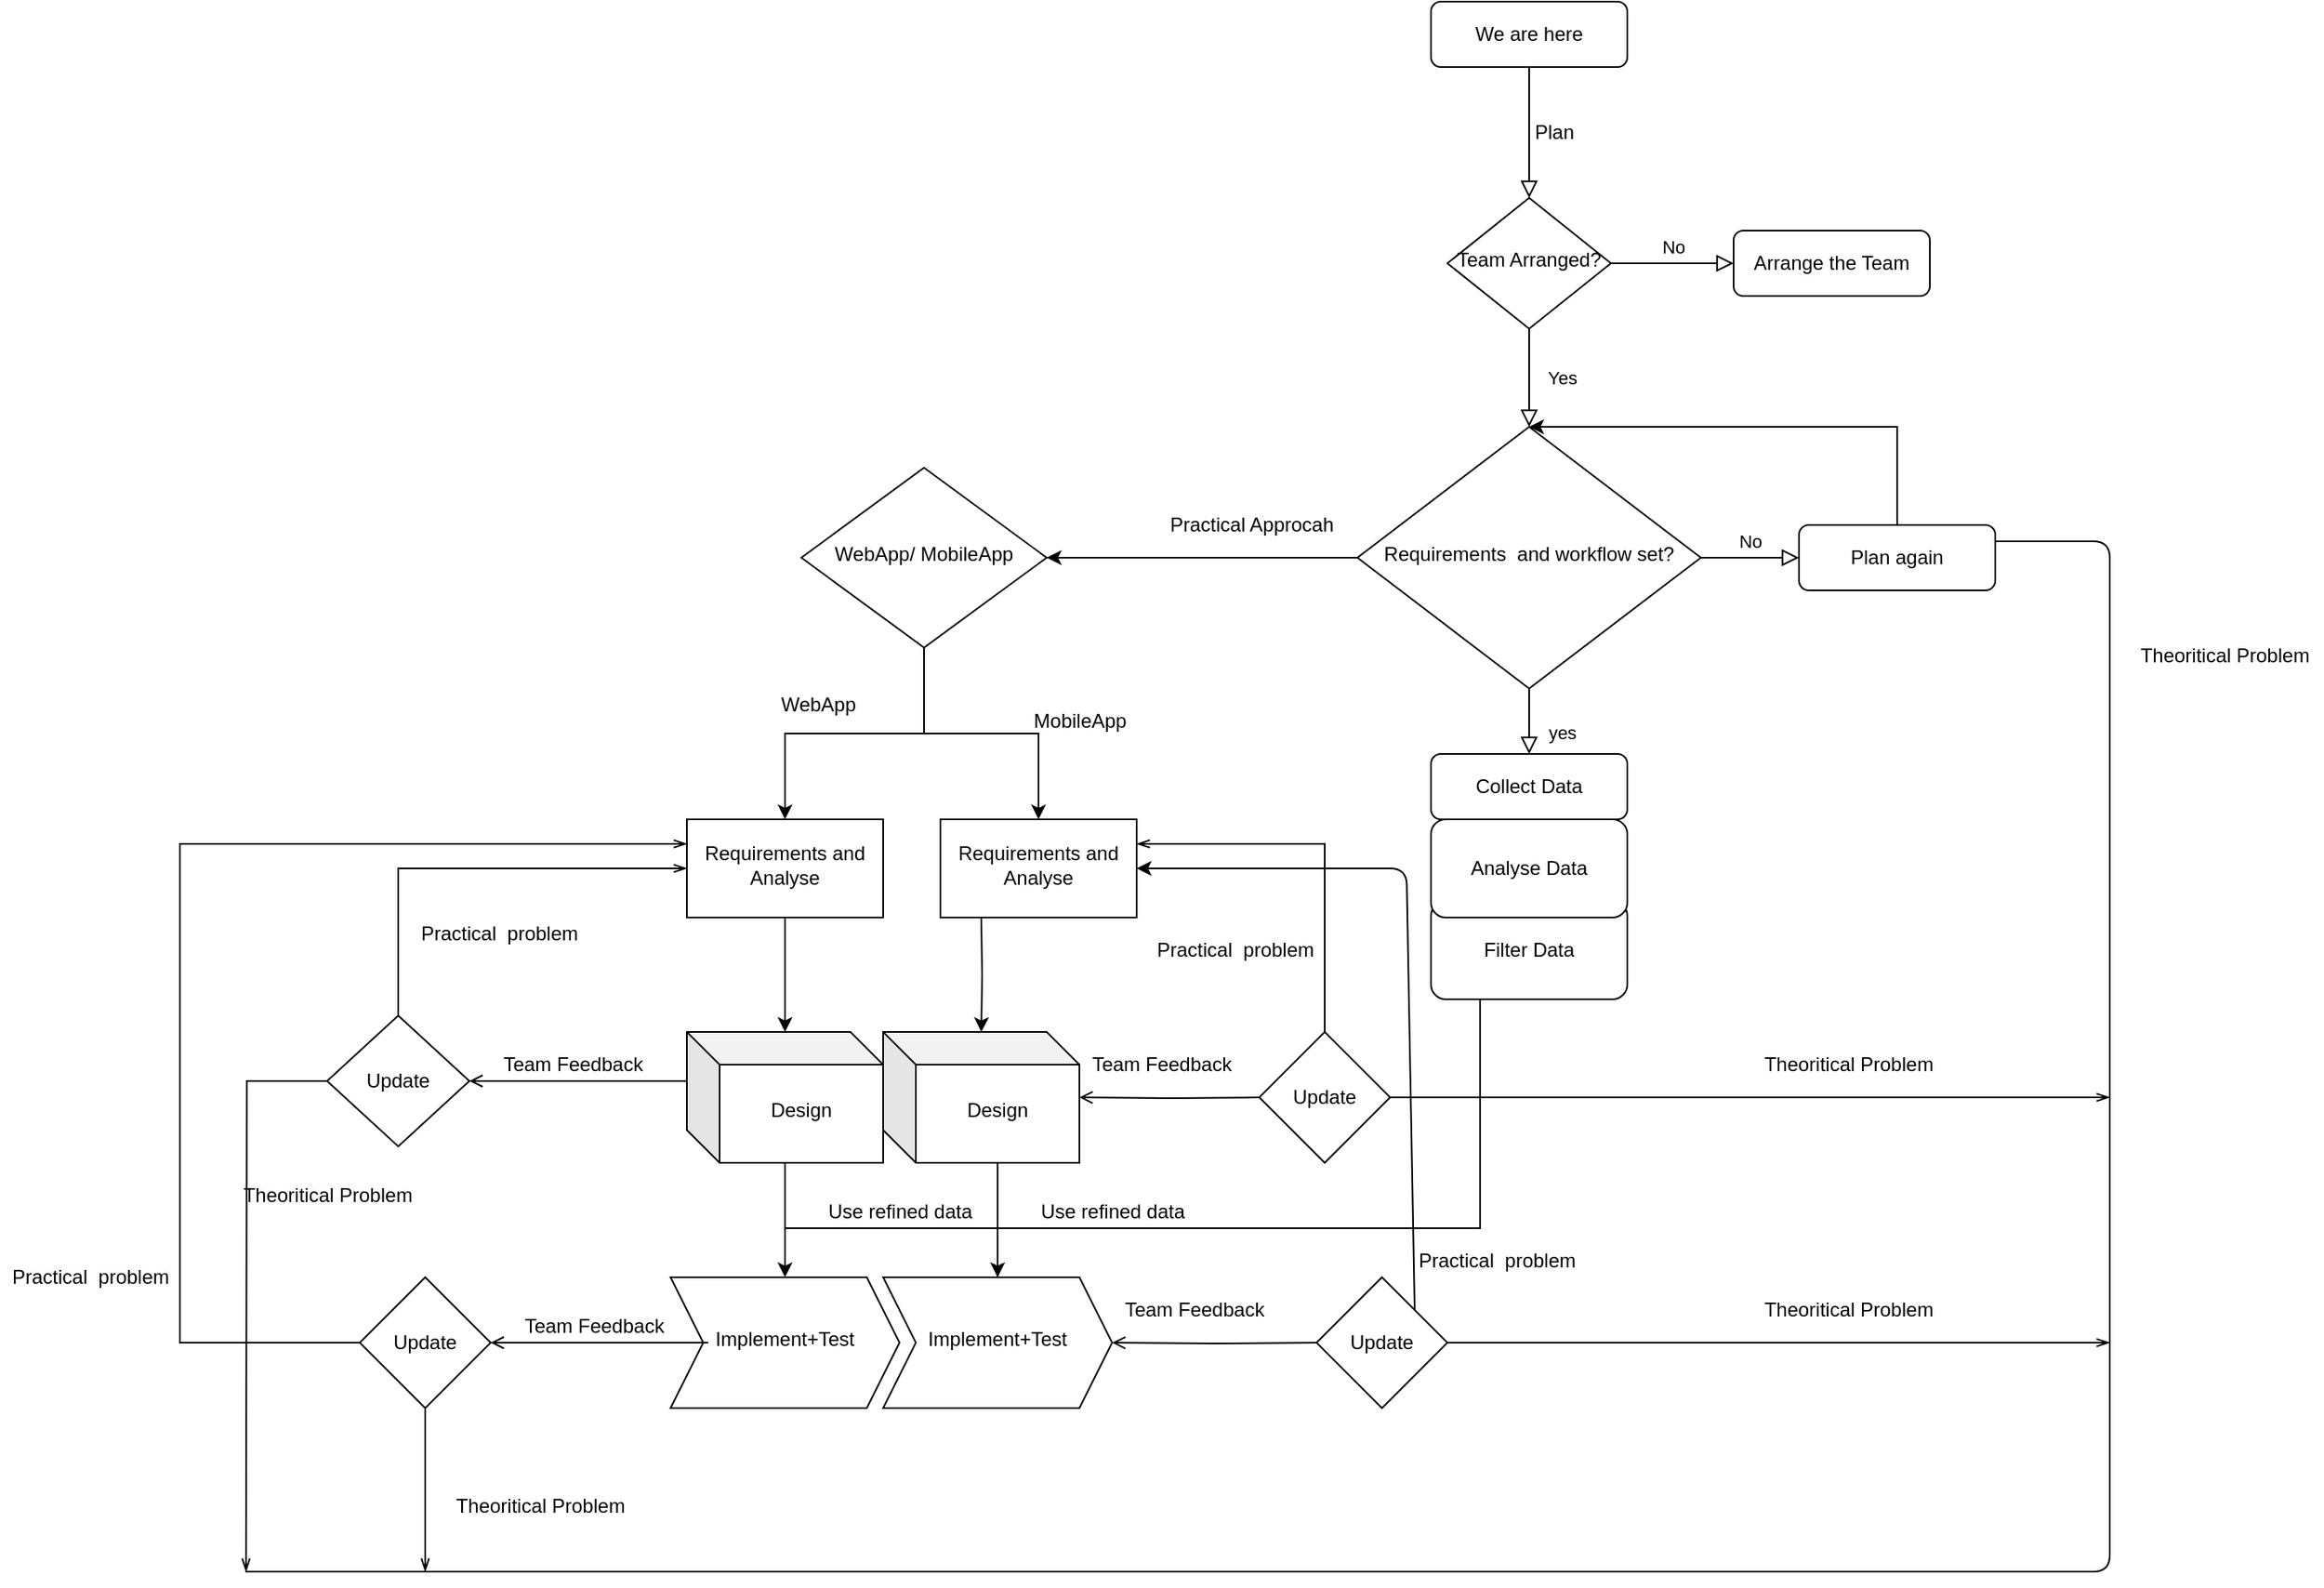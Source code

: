 <mxfile version="13.7.3" type="device"><diagram id="C5RBs43oDa-KdzZeNtuy" name="Page-1"><mxGraphModel dx="2286" dy="881" grid="1" gridSize="10" guides="1" tooltips="1" connect="1" arrows="1" fold="1" page="1" pageScale="1" pageWidth="827" pageHeight="1169" math="0" shadow="0"><root><mxCell id="WIyWlLk6GJQsqaUBKTNV-0"/><mxCell id="WIyWlLk6GJQsqaUBKTNV-1" parent="WIyWlLk6GJQsqaUBKTNV-0"/><mxCell id="WIyWlLk6GJQsqaUBKTNV-2" value="" style="rounded=0;html=1;jettySize=auto;orthogonalLoop=1;fontSize=11;endArrow=block;endFill=0;endSize=8;strokeWidth=1;shadow=0;labelBackgroundColor=none;edgeStyle=orthogonalEdgeStyle;" parent="WIyWlLk6GJQsqaUBKTNV-1" source="WIyWlLk6GJQsqaUBKTNV-3" target="WIyWlLk6GJQsqaUBKTNV-6" edge="1"><mxGeometry relative="1" as="geometry"/></mxCell><mxCell id="WIyWlLk6GJQsqaUBKTNV-3" value="We are here " style="rounded=1;whiteSpace=wrap;html=1;fontSize=12;glass=0;strokeWidth=1;shadow=0;" parent="WIyWlLk6GJQsqaUBKTNV-1" vertex="1"><mxGeometry x="175" y="40" width="120" height="40" as="geometry"/></mxCell><mxCell id="WIyWlLk6GJQsqaUBKTNV-4" value="Yes" style="rounded=0;html=1;jettySize=auto;orthogonalLoop=1;fontSize=11;endArrow=block;endFill=0;endSize=8;strokeWidth=1;shadow=0;labelBackgroundColor=none;edgeStyle=orthogonalEdgeStyle;" parent="WIyWlLk6GJQsqaUBKTNV-1" source="WIyWlLk6GJQsqaUBKTNV-6" target="WIyWlLk6GJQsqaUBKTNV-10" edge="1"><mxGeometry y="20" relative="1" as="geometry"><mxPoint as="offset"/></mxGeometry></mxCell><mxCell id="WIyWlLk6GJQsqaUBKTNV-5" value="No" style="edgeStyle=orthogonalEdgeStyle;rounded=0;html=1;jettySize=auto;orthogonalLoop=1;fontSize=11;endArrow=block;endFill=0;endSize=8;strokeWidth=1;shadow=0;labelBackgroundColor=none;" parent="WIyWlLk6GJQsqaUBKTNV-1" source="WIyWlLk6GJQsqaUBKTNV-6" target="WIyWlLk6GJQsqaUBKTNV-7" edge="1"><mxGeometry y="10" relative="1" as="geometry"><mxPoint as="offset"/></mxGeometry></mxCell><mxCell id="WIyWlLk6GJQsqaUBKTNV-6" value="Team Arranged?" style="rhombus;whiteSpace=wrap;html=1;shadow=0;fontFamily=Helvetica;fontSize=12;align=center;strokeWidth=1;spacing=6;spacingTop=-4;" parent="WIyWlLk6GJQsqaUBKTNV-1" vertex="1"><mxGeometry x="185" y="160" width="100" height="80" as="geometry"/></mxCell><mxCell id="WIyWlLk6GJQsqaUBKTNV-7" value="Arrange the Team" style="rounded=1;whiteSpace=wrap;html=1;fontSize=12;glass=0;strokeWidth=1;shadow=0;" parent="WIyWlLk6GJQsqaUBKTNV-1" vertex="1"><mxGeometry x="360" y="180" width="120" height="40" as="geometry"/></mxCell><mxCell id="WIyWlLk6GJQsqaUBKTNV-8" value="yes" style="rounded=0;html=1;jettySize=auto;orthogonalLoop=1;fontSize=11;endArrow=block;endFill=0;endSize=8;strokeWidth=1;shadow=0;labelBackgroundColor=none;edgeStyle=orthogonalEdgeStyle;" parent="WIyWlLk6GJQsqaUBKTNV-1" source="WIyWlLk6GJQsqaUBKTNV-10" target="WIyWlLk6GJQsqaUBKTNV-11" edge="1"><mxGeometry x="0.333" y="20" relative="1" as="geometry"><mxPoint as="offset"/></mxGeometry></mxCell><mxCell id="WIyWlLk6GJQsqaUBKTNV-9" value="No" style="edgeStyle=orthogonalEdgeStyle;rounded=0;html=1;jettySize=auto;orthogonalLoop=1;fontSize=11;endArrow=block;endFill=0;endSize=8;strokeWidth=1;shadow=0;labelBackgroundColor=none;" parent="WIyWlLk6GJQsqaUBKTNV-1" source="WIyWlLk6GJQsqaUBKTNV-10" target="WIyWlLk6GJQsqaUBKTNV-12" edge="1"><mxGeometry y="10" relative="1" as="geometry"><mxPoint as="offset"/></mxGeometry></mxCell><mxCell id="8QfkP2P1Qs0LFv6gcKQo-6" style="edgeStyle=orthogonalEdgeStyle;rounded=0;orthogonalLoop=1;jettySize=auto;html=1;exitX=0;exitY=0.5;exitDx=0;exitDy=0;" edge="1" parent="WIyWlLk6GJQsqaUBKTNV-1" source="WIyWlLk6GJQsqaUBKTNV-10" target="8QfkP2P1Qs0LFv6gcKQo-5"><mxGeometry relative="1" as="geometry"/></mxCell><mxCell id="WIyWlLk6GJQsqaUBKTNV-10" value="Requirements&amp;nbsp; and workflow set?" style="rhombus;whiteSpace=wrap;html=1;shadow=0;fontFamily=Helvetica;fontSize=12;align=center;strokeWidth=1;spacing=6;spacingTop=-4;" parent="WIyWlLk6GJQsqaUBKTNV-1" vertex="1"><mxGeometry x="130" y="300" width="210" height="160" as="geometry"/></mxCell><mxCell id="8QfkP2P1Qs0LFv6gcKQo-16" style="edgeStyle=orthogonalEdgeStyle;rounded=0;orthogonalLoop=1;jettySize=auto;html=1;exitX=0.5;exitY=0;exitDx=0;exitDy=0;entryX=0.5;entryY=0;entryDx=0;entryDy=0;" edge="1" parent="WIyWlLk6GJQsqaUBKTNV-1" source="WIyWlLk6GJQsqaUBKTNV-12" target="WIyWlLk6GJQsqaUBKTNV-10"><mxGeometry relative="1" as="geometry"><Array as="points"><mxPoint x="460" y="300"/></Array></mxGeometry></mxCell><mxCell id="WIyWlLk6GJQsqaUBKTNV-12" value="Plan again" style="rounded=1;whiteSpace=wrap;html=1;fontSize=12;glass=0;strokeWidth=1;shadow=0;" parent="WIyWlLk6GJQsqaUBKTNV-1" vertex="1"><mxGeometry x="400" y="360" width="120" height="40" as="geometry"/></mxCell><mxCell id="8QfkP2P1Qs0LFv6gcKQo-0" value="Plan" style="text;html=1;align=center;verticalAlign=middle;resizable=0;points=[];autosize=1;" vertex="1" parent="WIyWlLk6GJQsqaUBKTNV-1"><mxGeometry x="230" y="110" width="40" height="20" as="geometry"/></mxCell><mxCell id="8QfkP2P1Qs0LFv6gcKQo-9" value="" style="edgeStyle=orthogonalEdgeStyle;rounded=0;orthogonalLoop=1;jettySize=auto;html=1;" edge="1" parent="WIyWlLk6GJQsqaUBKTNV-1" source="8QfkP2P1Qs0LFv6gcKQo-5" target="8QfkP2P1Qs0LFv6gcKQo-8"><mxGeometry relative="1" as="geometry"/></mxCell><mxCell id="8QfkP2P1Qs0LFv6gcKQo-11" value="" style="edgeStyle=orthogonalEdgeStyle;rounded=0;orthogonalLoop=1;jettySize=auto;html=1;" edge="1" parent="WIyWlLk6GJQsqaUBKTNV-1" source="8QfkP2P1Qs0LFv6gcKQo-5" target="8QfkP2P1Qs0LFv6gcKQo-10"><mxGeometry relative="1" as="geometry"/></mxCell><mxCell id="8QfkP2P1Qs0LFv6gcKQo-5" value="WebApp/ MobileApp" style="rhombus;whiteSpace=wrap;html=1;shadow=0;fontFamily=Helvetica;fontSize=12;align=center;strokeWidth=1;spacing=6;spacingTop=-4;rounded=0;sketch=0;" vertex="1" parent="WIyWlLk6GJQsqaUBKTNV-1"><mxGeometry x="-210" y="325" width="150" height="110" as="geometry"/></mxCell><mxCell id="8QfkP2P1Qs0LFv6gcKQo-20" value="" style="edgeStyle=orthogonalEdgeStyle;rounded=0;orthogonalLoop=1;jettySize=auto;html=1;" edge="1" parent="WIyWlLk6GJQsqaUBKTNV-1" source="8QfkP2P1Qs0LFv6gcKQo-8" target="8QfkP2P1Qs0LFv6gcKQo-19"><mxGeometry relative="1" as="geometry"/></mxCell><mxCell id="8QfkP2P1Qs0LFv6gcKQo-8" value="Requirements and Analyse" style="whiteSpace=wrap;html=1;rounded=0;shadow=0;strokeWidth=1;spacing=6;spacingTop=-4;sketch=0;" vertex="1" parent="WIyWlLk6GJQsqaUBKTNV-1"><mxGeometry x="-280" y="540" width="120" height="60" as="geometry"/></mxCell><mxCell id="8QfkP2P1Qs0LFv6gcKQo-22" value="" style="edgeStyle=orthogonalEdgeStyle;rounded=0;orthogonalLoop=1;jettySize=auto;html=1;" edge="1" parent="WIyWlLk6GJQsqaUBKTNV-1" target="8QfkP2P1Qs0LFv6gcKQo-21"><mxGeometry relative="1" as="geometry"><mxPoint x="-100" y="600" as="sourcePoint"/></mxGeometry></mxCell><mxCell id="8QfkP2P1Qs0LFv6gcKQo-10" value="Requirements and Analyse" style="whiteSpace=wrap;html=1;rounded=0;shadow=0;strokeWidth=1;spacing=6;spacingTop=-4;sketch=0;" vertex="1" parent="WIyWlLk6GJQsqaUBKTNV-1"><mxGeometry x="-125" y="540" width="120" height="60" as="geometry"/></mxCell><mxCell id="8QfkP2P1Qs0LFv6gcKQo-12" value="WebApp" style="text;html=1;align=center;verticalAlign=middle;resizable=0;points=[];autosize=1;" vertex="1" parent="WIyWlLk6GJQsqaUBKTNV-1"><mxGeometry x="-230" y="460" width="60" height="20" as="geometry"/></mxCell><mxCell id="8QfkP2P1Qs0LFv6gcKQo-13" value="MobileApp" style="text;html=1;align=center;verticalAlign=middle;resizable=0;points=[];autosize=1;" vertex="1" parent="WIyWlLk6GJQsqaUBKTNV-1"><mxGeometry x="-75" y="470" width="70" height="20" as="geometry"/></mxCell><mxCell id="8QfkP2P1Qs0LFv6gcKQo-17" value="Practical Approcah" style="text;html=1;align=center;verticalAlign=middle;resizable=0;points=[];autosize=1;" vertex="1" parent="WIyWlLk6GJQsqaUBKTNV-1"><mxGeometry x="10" y="350" width="110" height="20" as="geometry"/></mxCell><mxCell id="8QfkP2P1Qs0LFv6gcKQo-24" value="" style="edgeStyle=orthogonalEdgeStyle;rounded=0;orthogonalLoop=1;jettySize=auto;html=1;" edge="1" parent="WIyWlLk6GJQsqaUBKTNV-1" source="8QfkP2P1Qs0LFv6gcKQo-19" target="8QfkP2P1Qs0LFv6gcKQo-23"><mxGeometry relative="1" as="geometry"/></mxCell><mxCell id="8QfkP2P1Qs0LFv6gcKQo-19" value="Design" style="shape=cube;whiteSpace=wrap;html=1;boundedLbl=1;backgroundOutline=1;darkOpacity=0.05;darkOpacity2=0.1;rounded=0;shadow=0;strokeWidth=1;spacing=6;spacingTop=-4;sketch=0;" vertex="1" parent="WIyWlLk6GJQsqaUBKTNV-1"><mxGeometry x="-280" y="670" width="120" height="80" as="geometry"/></mxCell><mxCell id="8QfkP2P1Qs0LFv6gcKQo-34" style="edgeStyle=orthogonalEdgeStyle;rounded=0;orthogonalLoop=1;jettySize=auto;html=1;exitX=0;exitY=0;exitDx=120.0;exitDy=50;exitPerimeter=0;entryX=0;entryY=0.5;entryDx=0;entryDy=0;startArrow=open;startFill=0;endArrow=none;endFill=0;" edge="1" parent="WIyWlLk6GJQsqaUBKTNV-1" target="8QfkP2P1Qs0LFv6gcKQo-33"><mxGeometry relative="1" as="geometry"><mxPoint x="-20" y="860" as="sourcePoint"/></mxGeometry></mxCell><mxCell id="8QfkP2P1Qs0LFv6gcKQo-21" value="Design" style="shape=cube;whiteSpace=wrap;html=1;boundedLbl=1;backgroundOutline=1;darkOpacity=0.05;darkOpacity2=0.1;rounded=0;shadow=0;strokeWidth=1;spacing=6;spacingTop=-4;sketch=0;" vertex="1" parent="WIyWlLk6GJQsqaUBKTNV-1"><mxGeometry x="-160" y="670" width="120" height="80" as="geometry"/></mxCell><mxCell id="8QfkP2P1Qs0LFv6gcKQo-23" value="Implement+Test" style="shape=step;perimeter=stepPerimeter;whiteSpace=wrap;html=1;fixedSize=1;rounded=0;shadow=0;strokeWidth=1;spacing=6;spacingTop=-4;sketch=0;" vertex="1" parent="WIyWlLk6GJQsqaUBKTNV-1"><mxGeometry x="-290" y="820" width="140" height="80" as="geometry"/></mxCell><mxCell id="8QfkP2P1Qs0LFv6gcKQo-25" value="Implement+Test" style="shape=step;perimeter=stepPerimeter;whiteSpace=wrap;html=1;fixedSize=1;rounded=0;shadow=0;strokeWidth=1;spacing=6;spacingTop=-4;sketch=0;" vertex="1" parent="WIyWlLk6GJQsqaUBKTNV-1"><mxGeometry x="-160" y="820" width="140" height="80" as="geometry"/></mxCell><mxCell id="8QfkP2P1Qs0LFv6gcKQo-26" value="" style="edgeStyle=orthogonalEdgeStyle;rounded=0;orthogonalLoop=1;jettySize=auto;html=1;exitX=0;exitY=0;exitDx=70;exitDy=80;exitPerimeter=0;" edge="1" target="8QfkP2P1Qs0LFv6gcKQo-25" parent="WIyWlLk6GJQsqaUBKTNV-1" source="8QfkP2P1Qs0LFv6gcKQo-21"><mxGeometry relative="1" as="geometry"><mxPoint x="-65" y="750" as="sourcePoint"/></mxGeometry></mxCell><mxCell id="8QfkP2P1Qs0LFv6gcKQo-28" style="edgeStyle=orthogonalEdgeStyle;rounded=0;orthogonalLoop=1;jettySize=auto;html=1;exitX=1;exitY=0.5;exitDx=0;exitDy=0;entryX=0;entryY=0;entryDx=0;entryDy=30;entryPerimeter=0;endArrow=none;endFill=0;startArrow=open;startFill=0;" edge="1" parent="WIyWlLk6GJQsqaUBKTNV-1" source="8QfkP2P1Qs0LFv6gcKQo-27" target="8QfkP2P1Qs0LFv6gcKQo-19"><mxGeometry relative="1" as="geometry"/></mxCell><mxCell id="8QfkP2P1Qs0LFv6gcKQo-47" style="edgeStyle=orthogonalEdgeStyle;rounded=0;orthogonalLoop=1;jettySize=auto;html=1;exitX=0;exitY=0.5;exitDx=0;exitDy=0;startArrow=none;startFill=0;endArrow=openThin;endFill=0;" edge="1" parent="WIyWlLk6GJQsqaUBKTNV-1" source="8QfkP2P1Qs0LFv6gcKQo-27"><mxGeometry relative="1" as="geometry"><mxPoint x="-549.571" y="1000.066" as="targetPoint"/></mxGeometry></mxCell><mxCell id="8QfkP2P1Qs0LFv6gcKQo-51" style="edgeStyle=orthogonalEdgeStyle;rounded=0;orthogonalLoop=1;jettySize=auto;html=1;exitX=0.5;exitY=0;exitDx=0;exitDy=0;entryX=0;entryY=0.5;entryDx=0;entryDy=0;startArrow=none;startFill=0;endArrow=openThin;endFill=0;" edge="1" parent="WIyWlLk6GJQsqaUBKTNV-1" source="8QfkP2P1Qs0LFv6gcKQo-27" target="8QfkP2P1Qs0LFv6gcKQo-8"><mxGeometry relative="1" as="geometry"/></mxCell><mxCell id="8QfkP2P1Qs0LFv6gcKQo-27" value="Update" style="rhombus;whiteSpace=wrap;html=1;rounded=0;sketch=0;" vertex="1" parent="WIyWlLk6GJQsqaUBKTNV-1"><mxGeometry x="-500" y="660" width="87" height="80" as="geometry"/></mxCell><mxCell id="8QfkP2P1Qs0LFv6gcKQo-29" value="Team Feedback" style="text;html=1;align=center;verticalAlign=middle;resizable=0;points=[];autosize=1;" vertex="1" parent="WIyWlLk6GJQsqaUBKTNV-1"><mxGeometry x="-400" y="680" width="100" height="20" as="geometry"/></mxCell><mxCell id="8QfkP2P1Qs0LFv6gcKQo-30" style="edgeStyle=orthogonalEdgeStyle;rounded=0;orthogonalLoop=1;jettySize=auto;html=1;exitX=1;exitY=0.5;exitDx=0;exitDy=0;entryX=0;entryY=0;entryDx=0;entryDy=30;entryPerimeter=0;endArrow=none;endFill=0;startArrow=open;startFill=0;" edge="1" source="8QfkP2P1Qs0LFv6gcKQo-31" parent="WIyWlLk6GJQsqaUBKTNV-1"><mxGeometry relative="1" as="geometry"><mxPoint x="-267" y="860" as="targetPoint"/></mxGeometry></mxCell><mxCell id="8QfkP2P1Qs0LFv6gcKQo-49" style="edgeStyle=orthogonalEdgeStyle;rounded=0;orthogonalLoop=1;jettySize=auto;html=1;exitX=0.5;exitY=1;exitDx=0;exitDy=0;startArrow=none;startFill=0;endArrow=openThin;endFill=0;" edge="1" parent="WIyWlLk6GJQsqaUBKTNV-1" source="8QfkP2P1Qs0LFv6gcKQo-31"><mxGeometry relative="1" as="geometry"><mxPoint x="-440" y="1000" as="targetPoint"/></mxGeometry></mxCell><mxCell id="8QfkP2P1Qs0LFv6gcKQo-60" style="edgeStyle=orthogonalEdgeStyle;rounded=0;orthogonalLoop=1;jettySize=auto;html=1;exitX=0;exitY=0.5;exitDx=0;exitDy=0;startArrow=none;startFill=0;endArrow=openThin;endFill=0;" edge="1" parent="WIyWlLk6GJQsqaUBKTNV-1" source="8QfkP2P1Qs0LFv6gcKQo-31"><mxGeometry relative="1" as="geometry"><mxPoint x="-280" y="555" as="targetPoint"/><Array as="points"><mxPoint x="-590" y="860"/><mxPoint x="-590" y="555"/></Array></mxGeometry></mxCell><mxCell id="8QfkP2P1Qs0LFv6gcKQo-31" value="Update" style="rhombus;whiteSpace=wrap;html=1;rounded=0;sketch=0;" vertex="1" parent="WIyWlLk6GJQsqaUBKTNV-1"><mxGeometry x="-480" y="820" width="80" height="80" as="geometry"/></mxCell><mxCell id="8QfkP2P1Qs0LFv6gcKQo-32" value="Team Feedback" style="text;html=1;align=center;verticalAlign=middle;resizable=0;points=[];autosize=1;" vertex="1" parent="WIyWlLk6GJQsqaUBKTNV-1"><mxGeometry x="-387" y="840" width="100" height="20" as="geometry"/></mxCell><mxCell id="8QfkP2P1Qs0LFv6gcKQo-56" style="edgeStyle=orthogonalEdgeStyle;rounded=0;orthogonalLoop=1;jettySize=auto;html=1;exitX=1;exitY=0.5;exitDx=0;exitDy=0;startArrow=none;startFill=0;endArrow=openThin;endFill=0;" edge="1" parent="WIyWlLk6GJQsqaUBKTNV-1" source="8QfkP2P1Qs0LFv6gcKQo-33"><mxGeometry relative="1" as="geometry"><mxPoint x="590" y="860" as="targetPoint"/></mxGeometry></mxCell><mxCell id="8QfkP2P1Qs0LFv6gcKQo-33" value="Update" style="rhombus;whiteSpace=wrap;html=1;rounded=0;sketch=0;" vertex="1" parent="WIyWlLk6GJQsqaUBKTNV-1"><mxGeometry x="105" y="820" width="80" height="80" as="geometry"/></mxCell><mxCell id="8QfkP2P1Qs0LFv6gcKQo-52" style="edgeStyle=orthogonalEdgeStyle;rounded=0;orthogonalLoop=1;jettySize=auto;html=1;exitX=0.5;exitY=0;exitDx=0;exitDy=0;entryX=1;entryY=0.25;entryDx=0;entryDy=0;startArrow=none;startFill=0;endArrow=openThin;endFill=0;" edge="1" parent="WIyWlLk6GJQsqaUBKTNV-1" source="8QfkP2P1Qs0LFv6gcKQo-35" target="8QfkP2P1Qs0LFv6gcKQo-10"><mxGeometry relative="1" as="geometry"/></mxCell><mxCell id="8QfkP2P1Qs0LFv6gcKQo-54" style="edgeStyle=orthogonalEdgeStyle;rounded=0;orthogonalLoop=1;jettySize=auto;html=1;exitX=1;exitY=0.5;exitDx=0;exitDy=0;startArrow=none;startFill=0;endArrow=openThin;endFill=0;" edge="1" parent="WIyWlLk6GJQsqaUBKTNV-1" source="8QfkP2P1Qs0LFv6gcKQo-35"><mxGeometry relative="1" as="geometry"><mxPoint x="590" y="710" as="targetPoint"/></mxGeometry></mxCell><mxCell id="8QfkP2P1Qs0LFv6gcKQo-35" value="Update" style="rhombus;whiteSpace=wrap;html=1;rounded=0;sketch=0;" vertex="1" parent="WIyWlLk6GJQsqaUBKTNV-1"><mxGeometry x="70" y="670" width="80" height="80" as="geometry"/></mxCell><mxCell id="8QfkP2P1Qs0LFv6gcKQo-36" style="edgeStyle=orthogonalEdgeStyle;rounded=0;orthogonalLoop=1;jettySize=auto;html=1;exitX=0;exitY=0;exitDx=120.0;exitDy=50;exitPerimeter=0;entryX=0;entryY=0.5;entryDx=0;entryDy=0;startArrow=open;startFill=0;endArrow=none;endFill=0;" edge="1" target="8QfkP2P1Qs0LFv6gcKQo-35" parent="WIyWlLk6GJQsqaUBKTNV-1"><mxGeometry relative="1" as="geometry"><mxPoint x="-40" y="710" as="sourcePoint"/></mxGeometry></mxCell><mxCell id="8QfkP2P1Qs0LFv6gcKQo-37" value="Team Feedback" style="text;html=1;align=center;verticalAlign=middle;resizable=0;points=[];autosize=1;" vertex="1" parent="WIyWlLk6GJQsqaUBKTNV-1"><mxGeometry x="-20" y="830" width="100" height="20" as="geometry"/></mxCell><mxCell id="8QfkP2P1Qs0LFv6gcKQo-38" value="Team Feedback" style="text;html=1;align=center;verticalAlign=middle;resizable=0;points=[];autosize=1;" vertex="1" parent="WIyWlLk6GJQsqaUBKTNV-1"><mxGeometry x="-40" y="680" width="100" height="20" as="geometry"/></mxCell><mxCell id="8QfkP2P1Qs0LFv6gcKQo-39" value="" style="group" vertex="1" connectable="0" parent="WIyWlLk6GJQsqaUBKTNV-1"><mxGeometry x="175" y="500" width="120" height="150" as="geometry"/></mxCell><mxCell id="WIyWlLk6GJQsqaUBKTNV-11" value="Collect Data" style="rounded=1;whiteSpace=wrap;html=1;fontSize=12;glass=0;strokeWidth=1;shadow=0;" parent="8QfkP2P1Qs0LFv6gcKQo-39" vertex="1"><mxGeometry width="120" height="40" as="geometry"/></mxCell><mxCell id="8QfkP2P1Qs0LFv6gcKQo-1" value="Filter Data" style="whiteSpace=wrap;html=1;rounded=1;shadow=0;strokeWidth=1;glass=0;" vertex="1" parent="8QfkP2P1Qs0LFv6gcKQo-39"><mxGeometry y="90" width="120" height="60" as="geometry"/></mxCell><mxCell id="8QfkP2P1Qs0LFv6gcKQo-3" value="Analyse Data" style="whiteSpace=wrap;html=1;rounded=1;shadow=0;strokeWidth=1;glass=0;" vertex="1" parent="8QfkP2P1Qs0LFv6gcKQo-39"><mxGeometry y="40" width="120" height="60" as="geometry"/></mxCell><mxCell id="8QfkP2P1Qs0LFv6gcKQo-40" style="edgeStyle=orthogonalEdgeStyle;rounded=0;orthogonalLoop=1;jettySize=auto;html=1;exitX=0.25;exitY=1;exitDx=0;exitDy=0;startArrow=none;startFill=0;endArrow=openThin;endFill=0;" edge="1" parent="WIyWlLk6GJQsqaUBKTNV-1" source="8QfkP2P1Qs0LFv6gcKQo-1" target="8QfkP2P1Qs0LFv6gcKQo-25"><mxGeometry relative="1" as="geometry"><Array as="points"><mxPoint x="205" y="790"/><mxPoint x="-90" y="790"/></Array></mxGeometry></mxCell><mxCell id="8QfkP2P1Qs0LFv6gcKQo-41" value="" style="endArrow=none;html=1;" edge="1" parent="WIyWlLk6GJQsqaUBKTNV-1"><mxGeometry width="50" height="50" relative="1" as="geometry"><mxPoint x="-220" y="790" as="sourcePoint"/><mxPoint x="-80" y="790" as="targetPoint"/></mxGeometry></mxCell><mxCell id="8QfkP2P1Qs0LFv6gcKQo-42" value="Use refined data" style="text;html=1;align=center;verticalAlign=middle;resizable=0;points=[];autosize=1;" vertex="1" parent="WIyWlLk6GJQsqaUBKTNV-1"><mxGeometry x="-200" y="770" width="100" height="20" as="geometry"/></mxCell><mxCell id="8QfkP2P1Qs0LFv6gcKQo-44" value="Use refined data" style="text;html=1;align=center;verticalAlign=middle;resizable=0;points=[];autosize=1;" vertex="1" parent="WIyWlLk6GJQsqaUBKTNV-1"><mxGeometry x="-70" y="770" width="100" height="20" as="geometry"/></mxCell><mxCell id="8QfkP2P1Qs0LFv6gcKQo-50" value="" style="endArrow=none;html=1;edgeStyle=orthogonalEdgeStyle;entryX=1;entryY=0.25;entryDx=0;entryDy=0;" edge="1" parent="WIyWlLk6GJQsqaUBKTNV-1" target="WIyWlLk6GJQsqaUBKTNV-12"><mxGeometry width="50" height="50" relative="1" as="geometry"><mxPoint x="-550" y="1000" as="sourcePoint"/><mxPoint x="570" y="370" as="targetPoint"/><Array as="points"><mxPoint x="590" y="1000"/><mxPoint x="590" y="370"/></Array></mxGeometry></mxCell><mxCell id="8QfkP2P1Qs0LFv6gcKQo-57" value="Practical&amp;nbsp; problem" style="text;html=1;align=center;verticalAlign=middle;resizable=0;points=[];autosize=1;" vertex="1" parent="WIyWlLk6GJQsqaUBKTNV-1"><mxGeometry x="160" y="800" width="110" height="20" as="geometry"/></mxCell><mxCell id="8QfkP2P1Qs0LFv6gcKQo-58" value="" style="endArrow=classic;html=1;exitX=1;exitY=0;exitDx=0;exitDy=0;entryX=1;entryY=0.5;entryDx=0;entryDy=0;" edge="1" parent="WIyWlLk6GJQsqaUBKTNV-1" source="8QfkP2P1Qs0LFv6gcKQo-33" target="8QfkP2P1Qs0LFv6gcKQo-10"><mxGeometry width="50" height="50" relative="1" as="geometry"><mxPoint x="120" y="730" as="sourcePoint"/><mxPoint x="170" y="680" as="targetPoint"/><Array as="points"><mxPoint x="160" y="570"/></Array></mxGeometry></mxCell><mxCell id="8QfkP2P1Qs0LFv6gcKQo-61" value="Practical&amp;nbsp; problem" style="text;html=1;align=center;verticalAlign=middle;resizable=0;points=[];autosize=1;" vertex="1" parent="WIyWlLk6GJQsqaUBKTNV-1"><mxGeometry x="-700" y="810" width="110" height="20" as="geometry"/></mxCell><mxCell id="8QfkP2P1Qs0LFv6gcKQo-62" value="Theoritical Problem" style="text;html=1;align=center;verticalAlign=middle;resizable=0;points=[];autosize=1;" vertex="1" parent="WIyWlLk6GJQsqaUBKTNV-1"><mxGeometry x="-560" y="760" width="120" height="20" as="geometry"/></mxCell><mxCell id="8QfkP2P1Qs0LFv6gcKQo-63" value="Theoritical Problem" style="text;html=1;align=center;verticalAlign=middle;resizable=0;points=[];autosize=1;" vertex="1" parent="WIyWlLk6GJQsqaUBKTNV-1"><mxGeometry x="-430" y="950" width="120" height="20" as="geometry"/></mxCell><mxCell id="8QfkP2P1Qs0LFv6gcKQo-64" value="Practical&amp;nbsp; problem" style="text;html=1;align=center;verticalAlign=middle;resizable=0;points=[];autosize=1;" vertex="1" parent="WIyWlLk6GJQsqaUBKTNV-1"><mxGeometry x="-450" y="600" width="110" height="20" as="geometry"/></mxCell><mxCell id="8QfkP2P1Qs0LFv6gcKQo-65" value="Practical&amp;nbsp; problem" style="text;html=1;align=center;verticalAlign=middle;resizable=0;points=[];autosize=1;" vertex="1" parent="WIyWlLk6GJQsqaUBKTNV-1"><mxGeometry y="610" width="110" height="20" as="geometry"/></mxCell><mxCell id="8QfkP2P1Qs0LFv6gcKQo-66" value="Theoritical Problem" style="text;html=1;align=center;verticalAlign=middle;resizable=0;points=[];autosize=1;" vertex="1" parent="WIyWlLk6GJQsqaUBKTNV-1"><mxGeometry x="370" y="830" width="120" height="20" as="geometry"/></mxCell><mxCell id="8QfkP2P1Qs0LFv6gcKQo-67" value="Theoritical Problem" style="text;html=1;align=center;verticalAlign=middle;resizable=0;points=[];autosize=1;" vertex="1" parent="WIyWlLk6GJQsqaUBKTNV-1"><mxGeometry x="370" y="680" width="120" height="20" as="geometry"/></mxCell><mxCell id="8QfkP2P1Qs0LFv6gcKQo-68" value="Theoritical Problem" style="text;html=1;align=center;verticalAlign=middle;resizable=0;points=[];autosize=1;" vertex="1" parent="WIyWlLk6GJQsqaUBKTNV-1"><mxGeometry x="600" y="430" width="120" height="20" as="geometry"/></mxCell></root></mxGraphModel></diagram></mxfile>